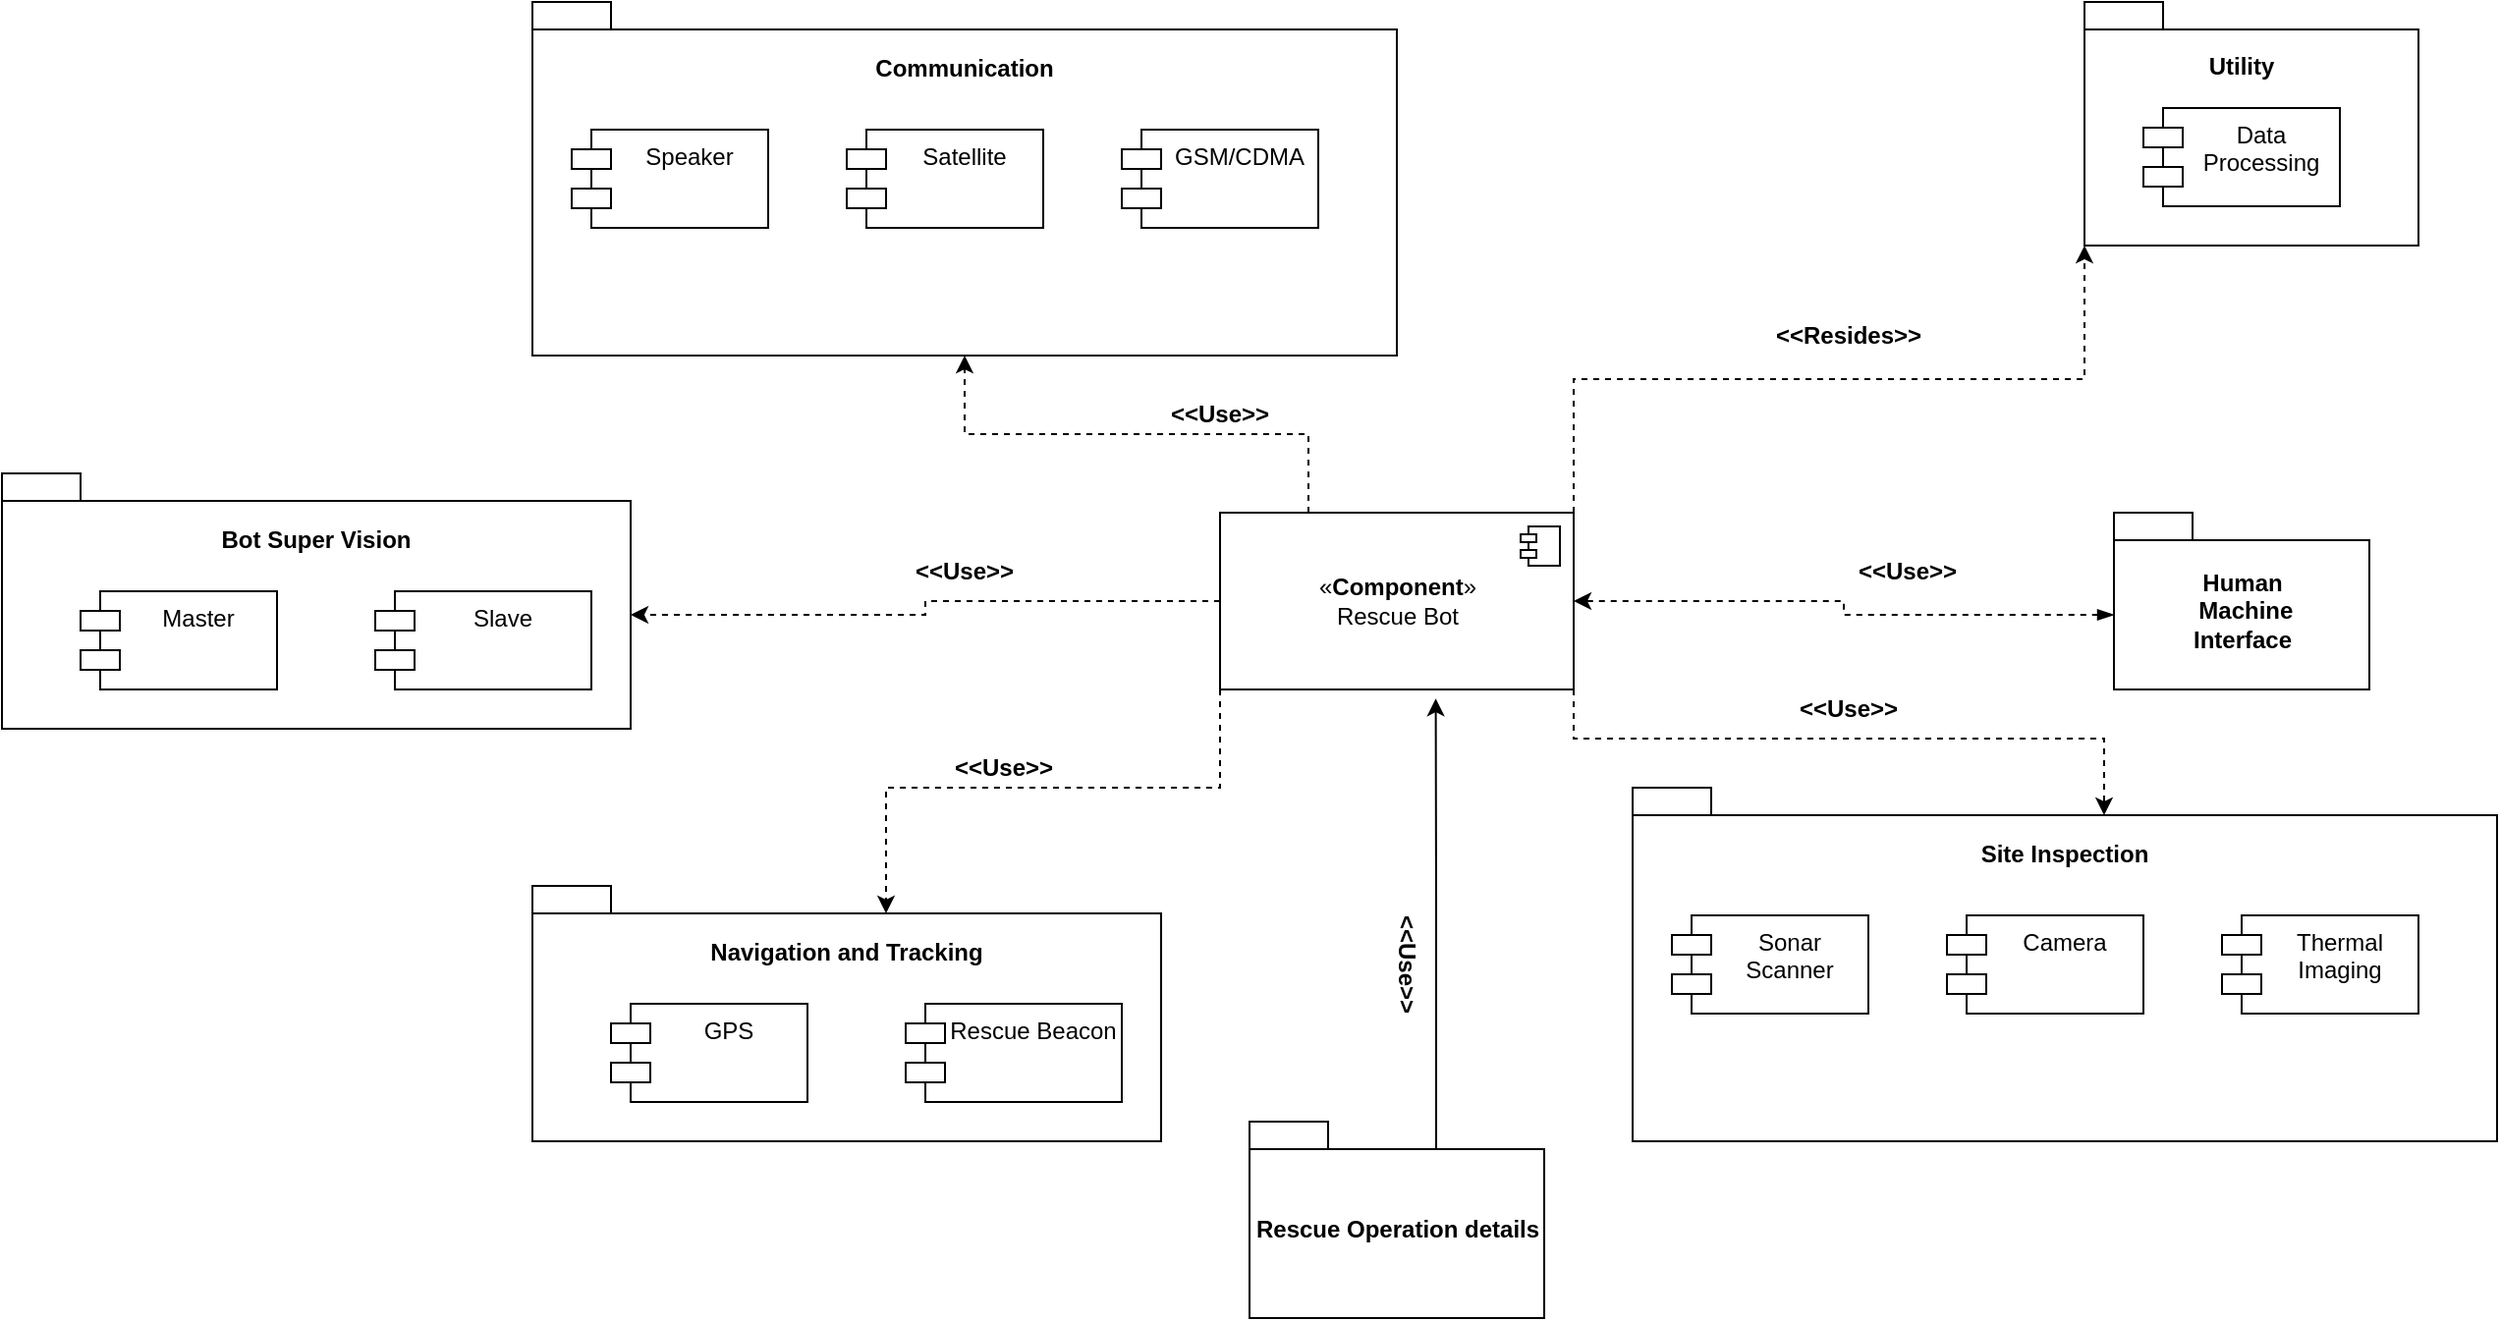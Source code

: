 <mxfile version="13.2.4" type="device"><diagram id="eBL7PfuBRZLeiBbFn2cf" name="Page-1"><mxGraphModel dx="2563" dy="924" grid="1" gridSize="10" guides="1" tooltips="1" connect="1" arrows="1" fold="1" page="1" pageScale="1" pageWidth="1169" pageHeight="827" math="0" shadow="0"><root><mxCell id="0"/><mxCell id="1" parent="0"/><mxCell id="Y7uP8JL5UR7yxKGaoJQl-37" style="edgeStyle=orthogonalEdgeStyle;rounded=0;orthogonalLoop=1;jettySize=auto;html=1;exitX=0;exitY=0;exitDx=0;exitDy=52;exitPerimeter=0;entryX=1;entryY=0.5;entryDx=0;entryDy=0;dashed=1;endArrow=classic;endFill=1;startArrow=blockThin;startFill=1;" edge="1" parent="1" source="Y7uP8JL5UR7yxKGaoJQl-4" target="Y7uP8JL5UR7yxKGaoJQl-2"><mxGeometry relative="1" as="geometry"/></mxCell><mxCell id="Y7uP8JL5UR7yxKGaoJQl-35" style="edgeStyle=orthogonalEdgeStyle;rounded=0;orthogonalLoop=1;jettySize=auto;html=1;exitX=1;exitY=0;exitDx=0;exitDy=0;entryX=0;entryY=0;entryDx=0;entryDy=124;entryPerimeter=0;dashed=1;" edge="1" parent="1" source="Y7uP8JL5UR7yxKGaoJQl-2" target="Y7uP8JL5UR7yxKGaoJQl-22"><mxGeometry relative="1" as="geometry"/></mxCell><mxCell id="Y7uP8JL5UR7yxKGaoJQl-38" style="edgeStyle=orthogonalEdgeStyle;rounded=0;orthogonalLoop=1;jettySize=auto;html=1;exitX=0.25;exitY=0;exitDx=0;exitDy=0;dashed=1;" edge="1" parent="1" source="Y7uP8JL5UR7yxKGaoJQl-2" target="Y7uP8JL5UR7yxKGaoJQl-6"><mxGeometry relative="1" as="geometry"/></mxCell><mxCell id="Y7uP8JL5UR7yxKGaoJQl-39" style="edgeStyle=orthogonalEdgeStyle;rounded=0;orthogonalLoop=1;jettySize=auto;html=1;exitX=0;exitY=0.5;exitDx=0;exitDy=0;entryX=0;entryY=0;entryDx=320;entryDy=72;entryPerimeter=0;dashed=1;" edge="1" parent="1" source="Y7uP8JL5UR7yxKGaoJQl-2" target="Y7uP8JL5UR7yxKGaoJQl-27"><mxGeometry relative="1" as="geometry"/></mxCell><mxCell id="Y7uP8JL5UR7yxKGaoJQl-40" style="edgeStyle=orthogonalEdgeStyle;rounded=0;orthogonalLoop=1;jettySize=auto;html=1;exitX=0;exitY=1;exitDx=0;exitDy=0;entryX=0;entryY=0;entryDx=180;entryDy=14;entryPerimeter=0;dashed=1;" edge="1" parent="1" source="Y7uP8JL5UR7yxKGaoJQl-2" target="Y7uP8JL5UR7yxKGaoJQl-11"><mxGeometry relative="1" as="geometry"/></mxCell><mxCell id="Y7uP8JL5UR7yxKGaoJQl-42" style="edgeStyle=orthogonalEdgeStyle;rounded=0;orthogonalLoop=1;jettySize=auto;html=1;exitX=1;exitY=1;exitDx=0;exitDy=0;entryX=0;entryY=0;entryDx=240;entryDy=14;entryPerimeter=0;dashed=1;" edge="1" parent="1" source="Y7uP8JL5UR7yxKGaoJQl-2" target="Y7uP8JL5UR7yxKGaoJQl-17"><mxGeometry relative="1" as="geometry"/></mxCell><mxCell id="Y7uP8JL5UR7yxKGaoJQl-2" value="«&lt;b&gt;Component&lt;/b&gt;»&lt;br&gt;Rescue Bot&lt;br&gt;" style="html=1;dropTarget=0;fillColor=none;" vertex="1" parent="1"><mxGeometry x="470" y="400" width="180" height="90" as="geometry"/></mxCell><mxCell id="Y7uP8JL5UR7yxKGaoJQl-3" value="" style="shape=component;jettyWidth=8;jettyHeight=4;" vertex="1" parent="Y7uP8JL5UR7yxKGaoJQl-2"><mxGeometry x="1" width="20" height="20" relative="1" as="geometry"><mxPoint x="-27" y="7" as="offset"/></mxGeometry></mxCell><mxCell id="Y7uP8JL5UR7yxKGaoJQl-4" value="Human&lt;br&gt;&amp;nbsp;Machine &lt;br&gt;Interface" style="shape=folder;fontStyle=1;spacingTop=10;tabWidth=40;tabHeight=14;tabPosition=left;html=1;fillColor=none;" vertex="1" parent="1"><mxGeometry x="925" y="400" width="130" height="90" as="geometry"/></mxCell><mxCell id="Y7uP8JL5UR7yxKGaoJQl-6" value="" style="shape=folder;fontStyle=1;spacingTop=10;tabWidth=40;tabHeight=14;tabPosition=left;html=1;fillColor=none;" vertex="1" parent="1"><mxGeometry x="120" y="140" width="440" height="180" as="geometry"/></mxCell><mxCell id="Y7uP8JL5UR7yxKGaoJQl-7" value="Speaker" style="shape=module;align=left;spacingLeft=20;align=center;verticalAlign=top;fillColor=none;" vertex="1" parent="1"><mxGeometry x="140" y="205" width="100" height="50" as="geometry"/></mxCell><mxCell id="Y7uP8JL5UR7yxKGaoJQl-8" value="Satellite" style="shape=module;align=left;spacingLeft=20;align=center;verticalAlign=top;fillColor=none;" vertex="1" parent="1"><mxGeometry x="280" y="205" width="100" height="50" as="geometry"/></mxCell><mxCell id="Y7uP8JL5UR7yxKGaoJQl-9" value="GSM/CDMA" style="shape=module;align=left;spacingLeft=20;align=center;verticalAlign=top;fillColor=none;" vertex="1" parent="1"><mxGeometry x="420" y="205" width="100" height="50" as="geometry"/></mxCell><mxCell id="Y7uP8JL5UR7yxKGaoJQl-10" value="Communication" style="text;align=center;fontStyle=1;verticalAlign=middle;spacingLeft=3;spacingRight=3;strokeColor=none;rotatable=0;points=[[0,0.5],[1,0.5]];portConstraint=eastwest;fillColor=none;" vertex="1" parent="1"><mxGeometry x="300" y="160" width="80" height="26" as="geometry"/></mxCell><mxCell id="Y7uP8JL5UR7yxKGaoJQl-11" value="" style="shape=folder;fontStyle=1;spacingTop=10;tabWidth=40;tabHeight=14;tabPosition=left;html=1;fillColor=none;" vertex="1" parent="1"><mxGeometry x="120" y="590" width="320" height="130" as="geometry"/></mxCell><mxCell id="Y7uP8JL5UR7yxKGaoJQl-12" value="GPS" style="shape=module;align=left;spacingLeft=20;align=center;verticalAlign=top;fillColor=none;" vertex="1" parent="1"><mxGeometry x="160" y="650" width="100" height="50" as="geometry"/></mxCell><mxCell id="Y7uP8JL5UR7yxKGaoJQl-13" value="Rescue Beacon" style="shape=module;align=left;spacingLeft=20;align=center;verticalAlign=top;fillColor=none;" vertex="1" parent="1"><mxGeometry x="310" y="650" width="110" height="50" as="geometry"/></mxCell><mxCell id="Y7uP8JL5UR7yxKGaoJQl-14" value="Navigation and Tracking" style="text;align=center;fontStyle=1;verticalAlign=middle;spacingLeft=3;spacingRight=3;strokeColor=none;rotatable=0;points=[[0,0.5],[1,0.5]];portConstraint=eastwest;fillColor=none;" vertex="1" parent="1"><mxGeometry x="240" y="610" width="80" height="26" as="geometry"/></mxCell><mxCell id="Y7uP8JL5UR7yxKGaoJQl-17" value="" style="shape=folder;fontStyle=1;spacingTop=10;tabWidth=40;tabHeight=14;tabPosition=left;html=1;fillColor=none;" vertex="1" parent="1"><mxGeometry x="680" y="540" width="440" height="180" as="geometry"/></mxCell><mxCell id="Y7uP8JL5UR7yxKGaoJQl-18" value="Sonar&#10;Scanner" style="shape=module;align=left;spacingLeft=20;align=center;verticalAlign=top;fillColor=none;" vertex="1" parent="1"><mxGeometry x="700" y="605" width="100" height="50" as="geometry"/></mxCell><mxCell id="Y7uP8JL5UR7yxKGaoJQl-19" value="Camera" style="shape=module;align=left;spacingLeft=20;align=center;verticalAlign=top;fillColor=none;" vertex="1" parent="1"><mxGeometry x="840" y="605" width="100" height="50" as="geometry"/></mxCell><mxCell id="Y7uP8JL5UR7yxKGaoJQl-20" value="Thermal &#10;Imaging" style="shape=module;align=left;spacingLeft=20;align=center;verticalAlign=top;fillColor=none;" vertex="1" parent="1"><mxGeometry x="980" y="605" width="100" height="50" as="geometry"/></mxCell><mxCell id="Y7uP8JL5UR7yxKGaoJQl-21" value="Site Inspection" style="text;align=center;fontStyle=1;verticalAlign=middle;spacingLeft=3;spacingRight=3;strokeColor=none;rotatable=0;points=[[0,0.5],[1,0.5]];portConstraint=eastwest;fillColor=none;" vertex="1" parent="1"><mxGeometry x="860" y="560" width="80" height="26" as="geometry"/></mxCell><mxCell id="Y7uP8JL5UR7yxKGaoJQl-22" value="" style="shape=folder;fontStyle=1;spacingTop=10;tabWidth=40;tabHeight=14;tabPosition=left;html=1;fillColor=none;" vertex="1" parent="1"><mxGeometry x="910" y="140" width="170" height="124" as="geometry"/></mxCell><mxCell id="Y7uP8JL5UR7yxKGaoJQl-23" value="Data&#10;Processing" style="shape=module;align=left;spacingLeft=20;align=center;verticalAlign=top;fillColor=none;" vertex="1" parent="1"><mxGeometry x="940" y="194" width="100" height="50" as="geometry"/></mxCell><mxCell id="Y7uP8JL5UR7yxKGaoJQl-24" value="Utility" style="text;align=center;fontStyle=1;verticalAlign=middle;spacingLeft=3;spacingRight=3;strokeColor=none;rotatable=0;points=[[0,0.5],[1,0.5]];portConstraint=eastwest;fillColor=none;" vertex="1" parent="1"><mxGeometry x="950" y="159" width="80" height="26" as="geometry"/></mxCell><mxCell id="Y7uP8JL5UR7yxKGaoJQl-32" style="edgeStyle=orthogonalEdgeStyle;rounded=0;orthogonalLoop=1;jettySize=auto;html=1;exitX=0;exitY=0;exitDx=95;exitDy=14;exitPerimeter=0;entryX=0.61;entryY=1.051;entryDx=0;entryDy=0;entryPerimeter=0;" edge="1" parent="1" source="Y7uP8JL5UR7yxKGaoJQl-25" target="Y7uP8JL5UR7yxKGaoJQl-2"><mxGeometry relative="1" as="geometry"/></mxCell><mxCell id="Y7uP8JL5UR7yxKGaoJQl-25" value="Rescue Operation details" style="shape=folder;fontStyle=1;spacingTop=10;tabWidth=40;tabHeight=14;tabPosition=left;html=1;fillColor=none;" vertex="1" parent="1"><mxGeometry x="485" y="710" width="150" height="100" as="geometry"/></mxCell><mxCell id="Y7uP8JL5UR7yxKGaoJQl-27" value="" style="shape=folder;fontStyle=1;spacingTop=10;tabWidth=40;tabHeight=14;tabPosition=left;html=1;fillColor=none;" vertex="1" parent="1"><mxGeometry x="-150" y="380" width="320" height="130" as="geometry"/></mxCell><mxCell id="Y7uP8JL5UR7yxKGaoJQl-28" value="Master" style="shape=module;align=left;spacingLeft=20;align=center;verticalAlign=top;fillColor=none;" vertex="1" parent="1"><mxGeometry x="-110" y="440" width="100" height="50" as="geometry"/></mxCell><mxCell id="Y7uP8JL5UR7yxKGaoJQl-29" value="Slave" style="shape=module;align=left;spacingLeft=20;align=center;verticalAlign=top;fillColor=none;" vertex="1" parent="1"><mxGeometry x="40" y="440" width="110" height="50" as="geometry"/></mxCell><mxCell id="Y7uP8JL5UR7yxKGaoJQl-30" value="Bot Super Vision" style="text;align=center;fontStyle=1;verticalAlign=middle;spacingLeft=3;spacingRight=3;strokeColor=none;rotatable=0;points=[[0,0.5],[1,0.5]];portConstraint=eastwest;fillColor=none;" vertex="1" parent="1"><mxGeometry x="-30" y="400" width="80" height="26" as="geometry"/></mxCell><mxCell id="Y7uP8JL5UR7yxKGaoJQl-34" value="&lt;b&gt;&amp;lt;&amp;lt;Use&amp;gt;&amp;gt;&lt;/b&gt;" style="text;html=1;strokeColor=none;fillColor=none;align=center;verticalAlign=middle;whiteSpace=wrap;rounded=0;rotation=90;" vertex="1" parent="1"><mxGeometry x="545" y="620" width="40" height="20" as="geometry"/></mxCell><mxCell id="Y7uP8JL5UR7yxKGaoJQl-36" value="&lt;b&gt;&amp;lt;&amp;lt;Resides&amp;gt;&amp;gt;&lt;/b&gt;" style="text;html=1;strokeColor=none;fillColor=none;align=center;verticalAlign=middle;whiteSpace=wrap;rounded=0;" vertex="1" parent="1"><mxGeometry x="770" y="300" width="40" height="20" as="geometry"/></mxCell><mxCell id="Y7uP8JL5UR7yxKGaoJQl-43" value="&lt;b&gt;&amp;lt;&amp;lt;Use&amp;gt;&amp;gt;&lt;/b&gt;" style="text;html=1;strokeColor=none;fillColor=none;align=center;verticalAlign=middle;whiteSpace=wrap;rounded=0;rotation=0;" vertex="1" parent="1"><mxGeometry x="800" y="420" width="40" height="20" as="geometry"/></mxCell><mxCell id="Y7uP8JL5UR7yxKGaoJQl-44" value="&lt;b&gt;&amp;lt;&amp;lt;Use&amp;gt;&amp;gt;&lt;/b&gt;" style="text;html=1;strokeColor=none;fillColor=none;align=center;verticalAlign=middle;whiteSpace=wrap;rounded=0;rotation=0;" vertex="1" parent="1"><mxGeometry x="770" y="490" width="40" height="20" as="geometry"/></mxCell><mxCell id="Y7uP8JL5UR7yxKGaoJQl-45" value="&lt;b&gt;&amp;lt;&amp;lt;Use&amp;gt;&amp;gt;&lt;/b&gt;" style="text;html=1;strokeColor=none;fillColor=none;align=center;verticalAlign=middle;whiteSpace=wrap;rounded=0;rotation=0;" vertex="1" parent="1"><mxGeometry x="450" y="340" width="40" height="20" as="geometry"/></mxCell><mxCell id="Y7uP8JL5UR7yxKGaoJQl-46" value="&lt;b&gt;&amp;lt;&amp;lt;Use&amp;gt;&amp;gt;&lt;/b&gt;" style="text;html=1;strokeColor=none;fillColor=none;align=center;verticalAlign=middle;whiteSpace=wrap;rounded=0;rotation=0;" vertex="1" parent="1"><mxGeometry x="320" y="420" width="40" height="20" as="geometry"/></mxCell><mxCell id="Y7uP8JL5UR7yxKGaoJQl-47" value="&lt;b&gt;&amp;lt;&amp;lt;Use&amp;gt;&amp;gt;&lt;/b&gt;" style="text;html=1;strokeColor=none;fillColor=none;align=center;verticalAlign=middle;whiteSpace=wrap;rounded=0;rotation=0;" vertex="1" parent="1"><mxGeometry x="340" y="520" width="40" height="20" as="geometry"/></mxCell></root></mxGraphModel></diagram></mxfile>